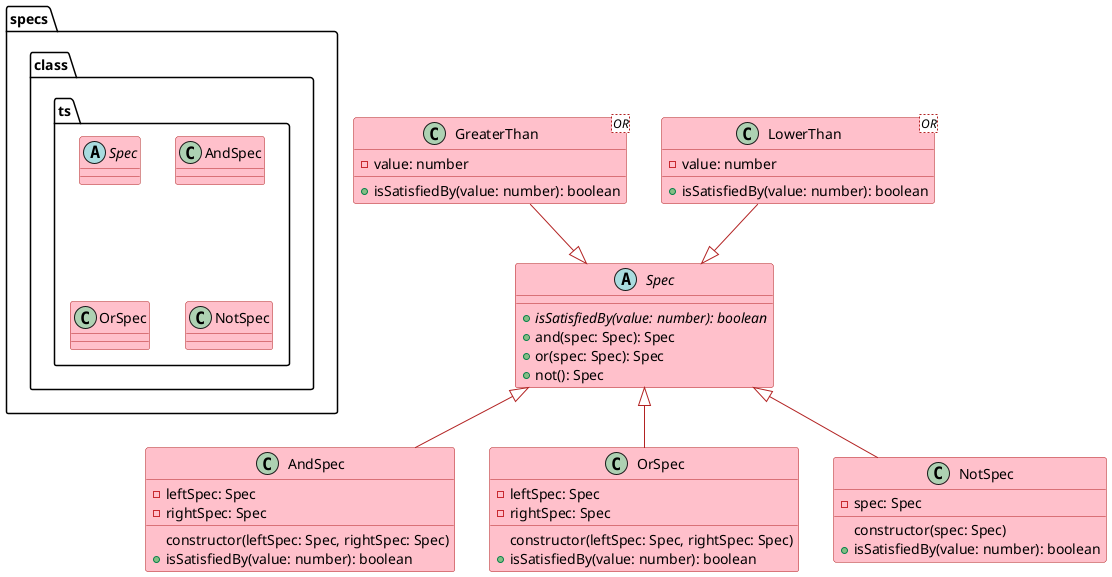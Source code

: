 @startuml

skinparam class {
  backgroundColor pink
  arrowColor firebrick
  borderColor firebrick
}

package specs.class.ts {
  abstract class Spec
  class AndSpec
  class OrSpec
  class NotSpec
}

abstract class Spec {
  + {abstract} isSatisfiedBy(value: number): boolean
  + and(spec: Spec): Spec
  + or(spec: Spec): Spec
  + not(): Spec
}

class AndSpec {
  - leftSpec: Spec
  - rightSpec: Spec
  constructor(leftSpec: Spec, rightSpec: Spec)
  + isSatisfiedBy(value: number): boolean
}

class OrSpec {
  - leftSpec: Spec
  - rightSpec: Spec
  constructor(leftSpec: Spec, rightSpec: Spec)
  + isSatisfiedBy(value: number): boolean
}

class NotSpec {
  - spec: Spec
  constructor(spec: Spec)
  + isSatisfiedBy(value: number): boolean
}

class GreaterThan <OR> {
  - value: number
  + isSatisfiedBy(value: number): boolean
}

class LowerThan <OR> {
  - value: number
  + isSatisfiedBy(value: number): boolean
}

GreaterThan --|> Spec
LowerThan --|> Spec
Spec <|-- AndSpec
Spec <|-- OrSpec
Spec <|-- NotSpec

@enduml
